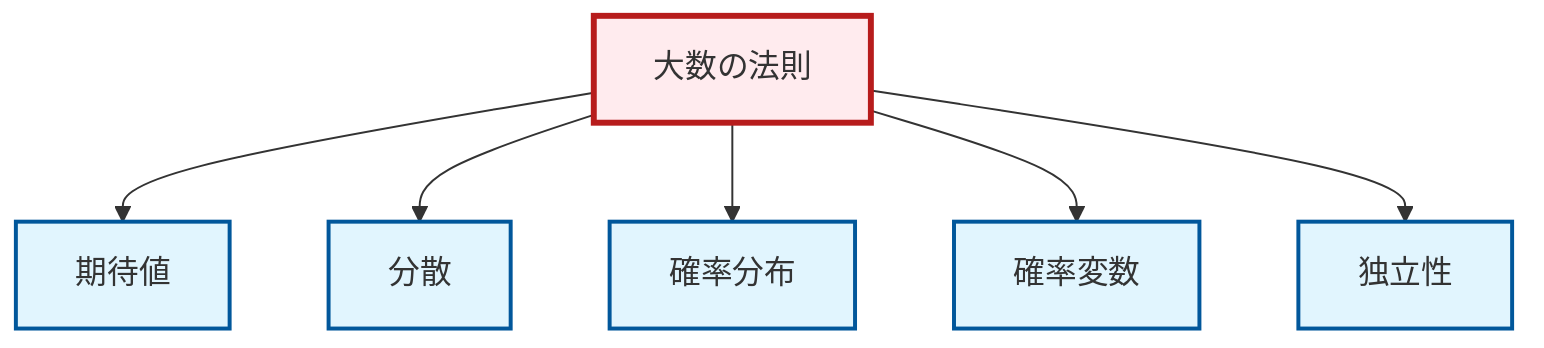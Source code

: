 graph TD
    classDef definition fill:#e1f5fe,stroke:#01579b,stroke-width:2px
    classDef theorem fill:#f3e5f5,stroke:#4a148c,stroke-width:2px
    classDef axiom fill:#fff3e0,stroke:#e65100,stroke-width:2px
    classDef example fill:#e8f5e9,stroke:#1b5e20,stroke-width:2px
    classDef current fill:#ffebee,stroke:#b71c1c,stroke-width:3px
    def-variance["分散"]:::definition
    def-probability-distribution["確率分布"]:::definition
    thm-law-of-large-numbers["大数の法則"]:::theorem
    def-random-variable["確率変数"]:::definition
    def-independence["独立性"]:::definition
    def-expectation["期待値"]:::definition
    thm-law-of-large-numbers --> def-expectation
    thm-law-of-large-numbers --> def-variance
    thm-law-of-large-numbers --> def-probability-distribution
    thm-law-of-large-numbers --> def-random-variable
    thm-law-of-large-numbers --> def-independence
    class thm-law-of-large-numbers current